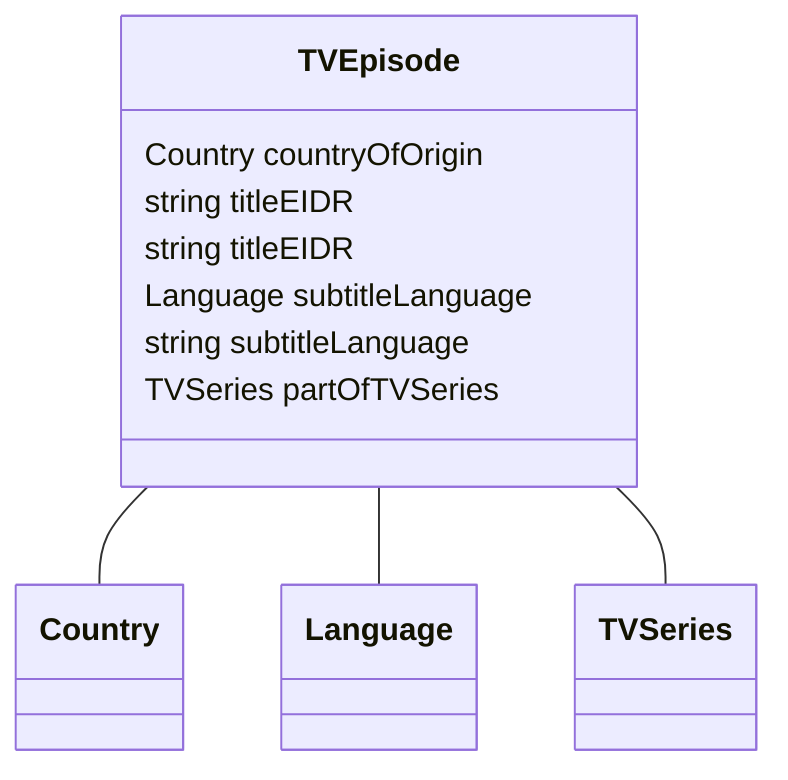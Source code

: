 classDiagram
  TVEpisode -- Country
  TVEpisode -- Language
  TVEpisode -- TVSeries


class TVEpisode {

  Country countryOfOrigin
  string titleEIDR
  string titleEIDR
  Language subtitleLanguage
  string subtitleLanguage
  TVSeries partOfTVSeries

 }